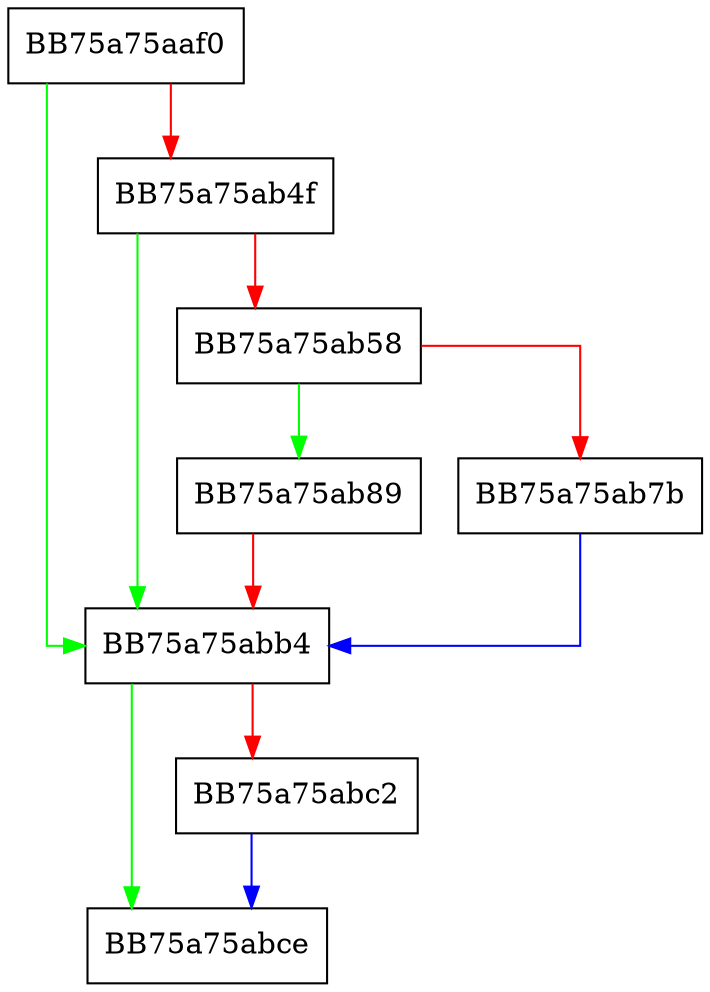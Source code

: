 digraph KERNEL32_DLL_RemoveDirectoryW {
  node [shape="box"];
  graph [splines=ortho];
  BB75a75aaf0 -> BB75a75abb4 [color="green"];
  BB75a75aaf0 -> BB75a75ab4f [color="red"];
  BB75a75ab4f -> BB75a75abb4 [color="green"];
  BB75a75ab4f -> BB75a75ab58 [color="red"];
  BB75a75ab58 -> BB75a75ab89 [color="green"];
  BB75a75ab58 -> BB75a75ab7b [color="red"];
  BB75a75ab7b -> BB75a75abb4 [color="blue"];
  BB75a75ab89 -> BB75a75abb4 [color="red"];
  BB75a75abb4 -> BB75a75abce [color="green"];
  BB75a75abb4 -> BB75a75abc2 [color="red"];
  BB75a75abc2 -> BB75a75abce [color="blue"];
}